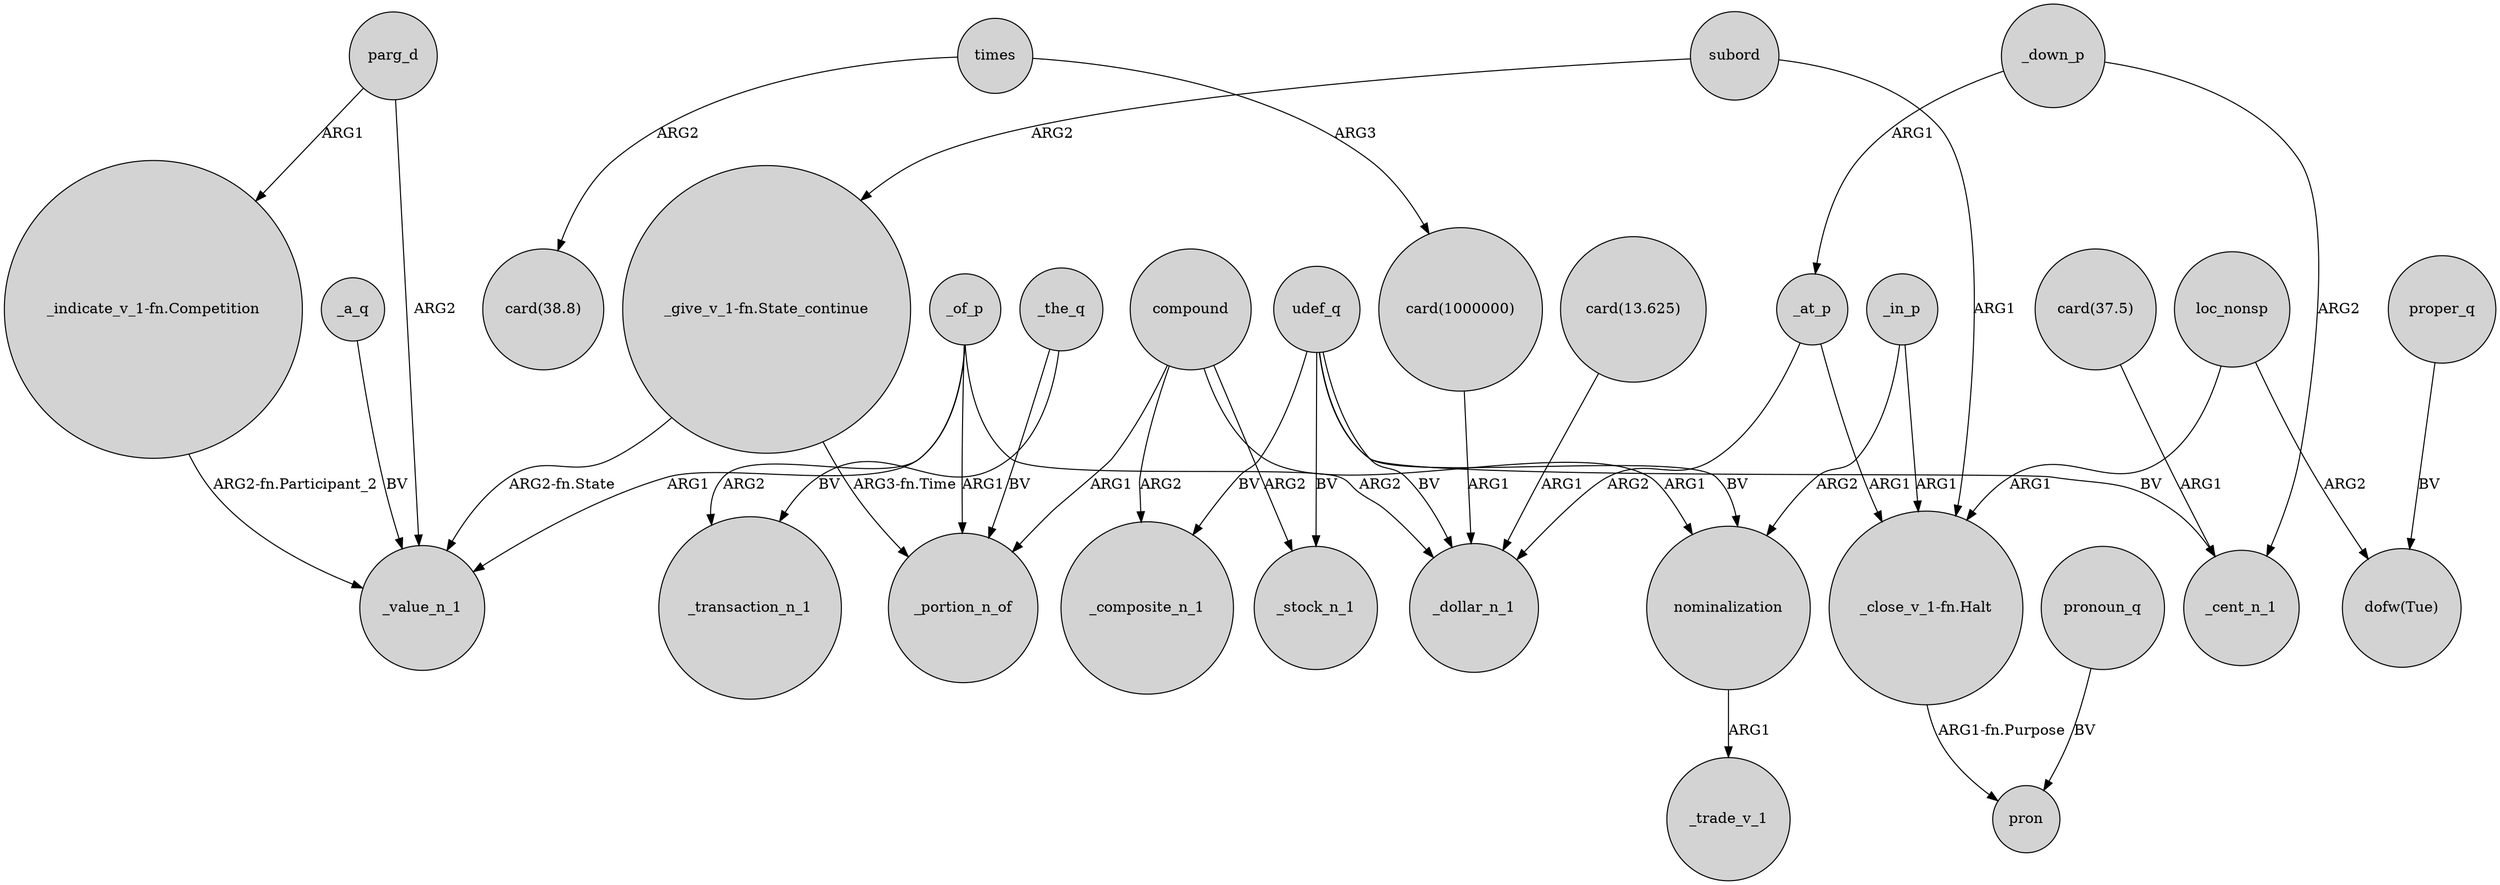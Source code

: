 digraph {
	node [shape=circle style=filled]
	"_indicate_v_1-fn.Competition" -> _value_n_1 [label="ARG2-fn.Participant_2"]
	parg_d -> _value_n_1 [label=ARG2]
	_in_p -> "_close_v_1-fn.Halt" [label=ARG1]
	_down_p -> _at_p [label=ARG1]
	parg_d -> "_indicate_v_1-fn.Competition" [label=ARG1]
	_down_p -> _cent_n_1 [label=ARG2]
	udef_q -> nominalization [label=BV]
	subord -> "_close_v_1-fn.Halt" [label=ARG1]
	times -> "card(1000000)" [label=ARG3]
	_of_p -> _transaction_n_1 [label=ARG2]
	loc_nonsp -> "_close_v_1-fn.Halt" [label=ARG1]
	_the_q -> _portion_n_of [label=BV]
	udef_q -> _cent_n_1 [label=BV]
	"_give_v_1-fn.State_continue" -> _portion_n_of [label="ARG3-fn.Time"]
	pronoun_q -> pron [label=BV]
	compound -> nominalization [label=ARG1]
	_the_q -> _transaction_n_1 [label=BV]
	udef_q -> _stock_n_1 [label=BV]
	_at_p -> _dollar_n_1 [label=ARG2]
	"_close_v_1-fn.Halt" -> pron [label="ARG1-fn.Purpose"]
	"card(13.625)" -> _dollar_n_1 [label=ARG1]
	subord -> "_give_v_1-fn.State_continue" [label=ARG2]
	_at_p -> "_close_v_1-fn.Halt" [label=ARG1]
	compound -> _stock_n_1 [label=ARG2]
	_a_q -> _value_n_1 [label=BV]
	times -> "card(38.8)" [label=ARG2]
	udef_q -> _dollar_n_1 [label=BV]
	"card(1000000)" -> _dollar_n_1 [label=ARG1]
	_of_p -> _value_n_1 [label=ARG1]
	proper_q -> "dofw(Tue)" [label=BV]
	udef_q -> _composite_n_1 [label=BV]
	compound -> _portion_n_of [label=ARG1]
	loc_nonsp -> "dofw(Tue)" [label=ARG2]
	_of_p -> _dollar_n_1 [label=ARG2]
	"_give_v_1-fn.State_continue" -> _value_n_1 [label="ARG2-fn.State"]
	_in_p -> nominalization [label=ARG2]
	_of_p -> _portion_n_of [label=ARG1]
	compound -> _composite_n_1 [label=ARG2]
	"card(37.5)" -> _cent_n_1 [label=ARG1]
	nominalization -> _trade_v_1 [label=ARG1]
}
